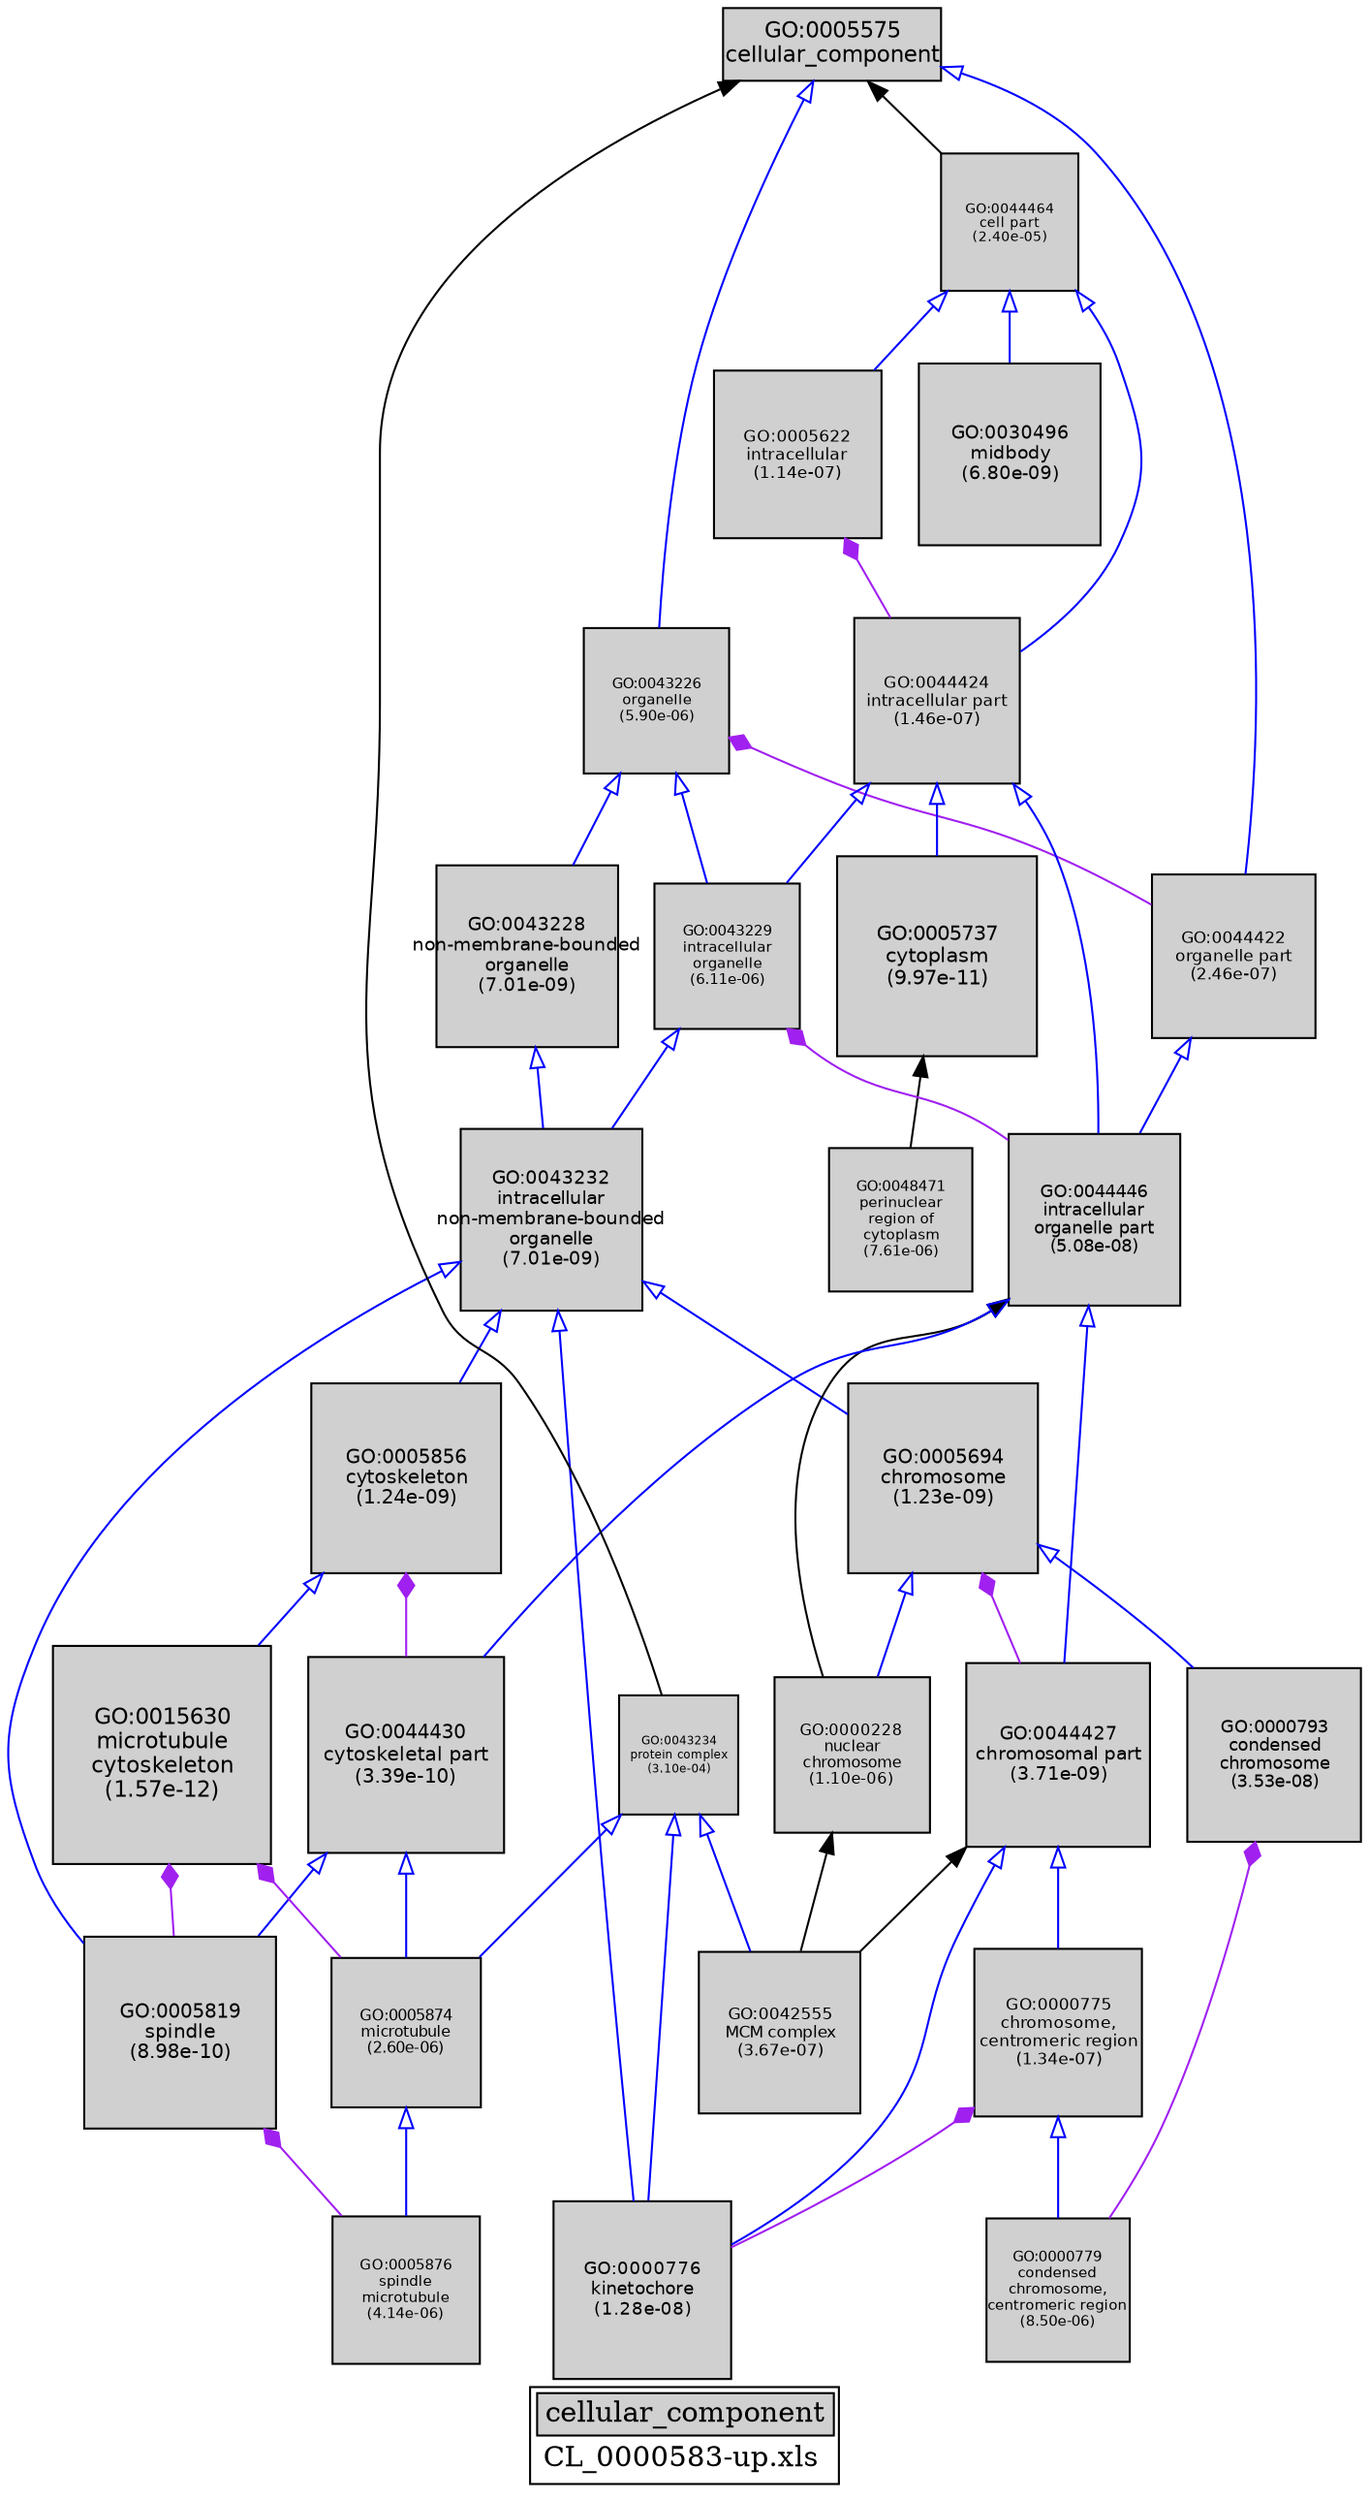 digraph "cellular_component" {
graph [ bgcolor = "#FFFFFF", label = <<TABLE COLOR="black" BGCOLOR="white"><TR><TD COLSPAN="2" BGCOLOR="#D0D0D0"><FONT COLOR="black">cellular_component</FONT></TD></TR><TR><TD BORDER="0">CL_0000583-up.xls</TD></TR></TABLE>> ];
node [ fontname = "Helvetica" ];

subgraph "nodes" {

node [ style = "filled", fixedsize = "true", width = 1, shape = "box", fontsize = 9, fillcolor = "#D0D0D0", fontcolor = "black", color = "black" ];

"GO:0044422" [ URL = "#GO:0044422", label = <<TABLE BORDER="0"><TR><TD>GO:0044422<BR/>organelle part<BR/>(2.46e-07)</TD></TR></TABLE>>, width = 1.12435999442, shape = "box", fontsize = 8.09539195986, height = 1.12435999442 ];
"GO:0005874" [ URL = "#GO:0005874", label = <<TABLE BORDER="0"><TR><TD>GO:0005874<BR/>microtubule<BR/>(2.60e-06)</TD></TR></TABLE>>, width = 1.0343444122, shape = "box", fontsize = 7.44727976785, height = 1.0343444122 ];
"GO:0005819" [ URL = "#GO:0005819", label = <<TABLE BORDER="0"><TR><TD>GO:0005819<BR/>spindle<BR/>(8.98e-10)</TD></TR></TABLE>>, width = 1.31413015126, shape = "box", fontsize = 9.46173708909, height = 1.31413015126 ];
"GO:0043232" [ URL = "#GO:0043232", label = <<TABLE BORDER="0"><TR><TD>GO:0043232<BR/>intracellular<BR/>non-membrane-bounded<BR/>organelle<BR/>(7.01e-09)</TD></TR></TABLE>>, width = 1.24800619798, shape = "box", fontsize = 8.98564462546, height = 1.24800619798 ];
"GO:0043226" [ URL = "#GO:0043226", label = <<TABLE BORDER="0"><TR><TD>GO:0043226<BR/>organelle<BR/>(5.90e-06)</TD></TR></TABLE>>, width = 1.00117175283, shape = "box", fontsize = 7.20843662039, height = 1.00117175283 ];
"GO:0044446" [ URL = "#GO:0044446", label = <<TABLE BORDER="0"><TR><TD>GO:0044446<BR/>intracellular<BR/>organelle part<BR/>(5.08e-08)</TD></TR></TABLE>>, width = 1.18078311189, shape = "box", fontsize = 8.50163840561, height = 1.18078311189 ];
"GO:0000776" [ URL = "#GO:0000776", label = <<TABLE BORDER="0"><TR><TD>GO:0000776<BR/>kinetochore<BR/>(1.28e-08)</TD></TR></TABLE>>, width = 1.2279222169, shape = "box", fontsize = 8.84103996165, height = 1.2279222169 ];
"GO:0043228" [ URL = "#GO:0043228", label = <<TABLE BORDER="0"><TR><TD>GO:0043228<BR/>non-membrane-bounded<BR/>organelle<BR/>(7.01e-09)</TD></TR></TABLE>>, width = 1.24800619798, shape = "box", fontsize = 8.98564462546, height = 1.24800619798 ];
"GO:0044424" [ URL = "#GO:0044424", label = <<TABLE BORDER="0"><TR><TD>GO:0044424<BR/>intracellular part<BR/>(1.46e-07)</TD></TR></TABLE>>, width = 1.14328365615, shape = "box", fontsize = 8.23164232428, height = 1.14328365615 ];
"GO:0044464" [ URL = "#GO:0044464", label = <<TABLE BORDER="0"><TR><TD>GO:0044464<BR/>cell part<BR/>(2.40e-05)</TD></TR></TABLE>>, width = 0.941665175445, shape = "box", fontsize = 6.7799892632, height = 0.941665175445 ];
"GO:0000228" [ URL = "#GO:0000228", label = <<TABLE BORDER="0"><TR><TD>GO:0000228<BR/>nuclear<BR/>chromosome<BR/>(1.10e-06)</TD></TR></TABLE>>, width = 1.06808130636, shape = "box", fontsize = 7.69018540577, height = 1.06808130636 ];
"GO:0005694" [ URL = "#GO:0005694", label = <<TABLE BORDER="0"><TR><TD>GO:0005694<BR/>chromosome<BR/>(1.23e-09)</TD></TR></TABLE>>, width = 1.30435104489, shape = "box", fontsize = 9.39132752318, height = 1.30435104489 ];
"GO:0005876" [ URL = "#GO:0005876", label = <<TABLE BORDER="0"><TR><TD>GO:0005876<BR/>spindle<BR/>microtubule<BR/>(4.14e-06)</TD></TR></TABLE>>, width = 1.01568224859, shape = "box", fontsize = 7.31291218981, height = 1.01568224859 ];
"GO:0044430" [ URL = "#GO:0044430", label = <<TABLE BORDER="0"><TR><TD>GO:0044430<BR/>cytoskeletal part<BR/>(3.39e-10)</TD></TR></TABLE>>, width = 1.34437000941, shape = "box", fontsize = 9.67946406773, height = 1.34437000941 ];
"GO:0005737" [ URL = "#GO:0005737", label = <<TABLE BORDER="0"><TR><TD>GO:0005737<BR/>cytoplasm<BR/>(9.97e-11)</TD></TR></TABLE>>, width = 1.38133732942, shape = "box", fontsize = 9.94562877181, height = 1.38133732942 ];
"GO:0000779" [ URL = "#GO:0000779", label = <<TABLE BORDER="0"><TR><TD>GO:0000779<BR/>condensed<BR/>chromosome,<BR/>centromeric region<BR/>(8.50e-06)</TD></TR></TABLE>>, width = 0.986065569266, shape = "box", fontsize = 7.09967209872, height = 0.986065569266 ];
"GO:0043229" [ URL = "#GO:0043229", label = <<TABLE BORDER="0"><TR><TD>GO:0043229<BR/>intracellular<BR/>organelle<BR/>(6.11e-06)</TD></TR></TABLE>>, width = 0.999763917035, shape = "box", fontsize = 7.19830020265, height = 0.999763917035 ];
"GO:0030496" [ URL = "#GO:0030496", label = <<TABLE BORDER="0"><TR><TD>GO:0030496<BR/>midbody<BR/>(6.80e-09)</TD></TR></TABLE>>, width = 1.24902243225, shape = "box", fontsize = 8.99296151219, height = 1.24902243225 ];
"GO:0048471" [ URL = "#GO:0048471", label = <<TABLE BORDER="0"><TR><TD>GO:0048471<BR/>perinuclear<BR/>region of<BR/>cytoplasm<BR/>(7.61e-06)</TD></TR></TABLE>>, width = 0.990649017225, shape = "box", fontsize = 7.13267292402, height = 0.990649017225 ];
"GO:0043234" [ URL = "#GO:0043234", label = <<TABLE BORDER="0"><TR><TD>GO:0043234<BR/>protein complex<BR/>(3.10e-04)</TD></TR></TABLE>>, width = 0.822172550472, shape = "box", fontsize = 5.9196423634, height = 0.822172550472 ];
"GO:0005622" [ URL = "#GO:0005622", label = <<TABLE BORDER="0"><TR><TD>GO:0005622<BR/>intracellular<BR/>(1.14e-07)</TD></TR></TABLE>>, width = 1.1522449378, shape = "box", fontsize = 8.29616355216, height = 1.1522449378 ];
"GO:0044427" [ URL = "#GO:0044427", label = <<TABLE BORDER="0"><TR><TD>GO:0044427<BR/>chromosomal part<BR/>(3.71e-09)</TD></TR></TABLE>>, width = 1.26885299135, shape = "box", fontsize = 9.13574153771, height = 1.26885299135 ];
"GO:0005856" [ URL = "#GO:0005856", label = <<TABLE BORDER="0"><TR><TD>GO:0005856<BR/>cytoskeleton<BR/>(1.24e-09)</TD></TR></TABLE>>, width = 1.30386924751, shape = "box", fontsize = 9.3878585821, height = 1.30386924751 ];
"GO:0000775" [ URL = "#GO:0000775", label = <<TABLE BORDER="0"><TR><TD>GO:0000775<BR/>chromosome,<BR/>centromeric region<BR/>(1.34e-07)</TD></TR></TABLE>>, width = 1.14638529615, shape = "box", fontsize = 8.25397413226, height = 1.14638529615 ];
"GO:0005575" [ URL = "#GO:0005575", label = <<TABLE BORDER="0"><TR><TD>GO:0005575<BR/>cellular_component</TD></TR></TABLE>>, width = 1.5, shape = "box", fontsize = 10.8 ];
"GO:0000793" [ URL = "#GO:0000793", label = <<TABLE BORDER="0"><TR><TD>GO:0000793<BR/>condensed<BR/>chromosome<BR/>(3.53e-08)</TD></TR></TABLE>>, width = 1.19349548968, shape = "box", fontsize = 8.59316752568, height = 1.19349548968 ];
"GO:0042555" [ URL = "#GO:0042555", label = <<TABLE BORDER="0"><TR><TD>GO:0042555<BR/>MCM complex<BR/>(3.67e-07)</TD></TR></TABLE>>, width = 1.10965109814, shape = "box", fontsize = 7.9894879066, height = 1.10965109814 ];
"GO:0015630" [ URL = "#GO:0015630", label = <<TABLE BORDER="0"><TR><TD>GO:0015630<BR/>microtubule<BR/>cytoskeleton<BR/>(1.57e-12)</TD></TR></TABLE>>, width = 1.5, shape = "box", fontsize = 10.8, height = 1.5 ];
}
subgraph "edges" {


edge [ dir = "back", weight = 1 ];
subgraph "regulates" {


edge [ color = "cyan", arrowtail = "none" ];
subgraph "positive" {


edge [ color = "green", arrowtail = "vee" ];
}
subgraph "negative" {


edge [ color = "red", arrowtail = "tee" ];
}
}
subgraph "part_of" {


edge [ color = "purple", arrowtail = "diamond", weight = 2.5 ];
"GO:0015630" -> "GO:0005874";
"GO:0005694" -> "GO:0044427";
"GO:0005622" -> "GO:0044424";
"GO:0000793" -> "GO:0000779";
"GO:0005856" -> "GO:0044430";
"GO:0005819" -> "GO:0005876";
"GO:0043226" -> "GO:0044422";
"GO:0015630" -> "GO:0005819";
"GO:0000775" -> "GO:0000776";
"GO:0043229" -> "GO:0044446";
}
subgraph "is_a" {


edge [ color = "blue", arrowtail = "empty", weight = 5.0 ];
"GO:0043232" -> "GO:0000776";
"GO:0043232" -> "GO:0005694";
"GO:0043226" -> "GO:0043229";
"GO:0043232" -> "GO:0005856";
"GO:0044427" -> "GO:0000775";
"GO:0044464" -> "GO:0044424";
"GO:0044427" -> "GO:0000776";
"GO:0044424" -> "GO:0044446";
"GO:0005856" -> "GO:0015630";
"GO:0043232" -> "GO:0005819";
"GO:0043228" -> "GO:0043232";
"GO:0043234" -> "GO:0000776";
"GO:0044424" -> "GO:0043229";
"GO:0044422" -> "GO:0044446";
"GO:0044446" -> "GO:0044430";
"GO:0044464" -> "GO:0030496";
"GO:0043234" -> "GO:0042555";
"GO:0043226" -> "GO:0043228";
"GO:0005575" -> "GO:0043226";
"GO:0005575" -> "GO:0044422";
"GO:0044446" -> "GO:0044427";
"GO:0005874" -> "GO:0005876";
"GO:0044430" -> "GO:0005819";
"GO:0044464" -> "GO:0005622";
"GO:0044424" -> "GO:0005737";
"GO:0043234" -> "GO:0005874";
"GO:0005694" -> "GO:0000228";
"GO:0000775" -> "GO:0000779";
"GO:0043229" -> "GO:0043232";
"GO:0044430" -> "GO:0005874";
"GO:0005694" -> "GO:0000793";
}
"GO:0005575" -> "GO:0043234";
"GO:0005737" -> "GO:0048471";
"GO:0000228" -> "GO:0042555";
"GO:0005575" -> "GO:0044464";
"GO:0044427" -> "GO:0042555";
"GO:0044446" -> "GO:0000228";
}
}
